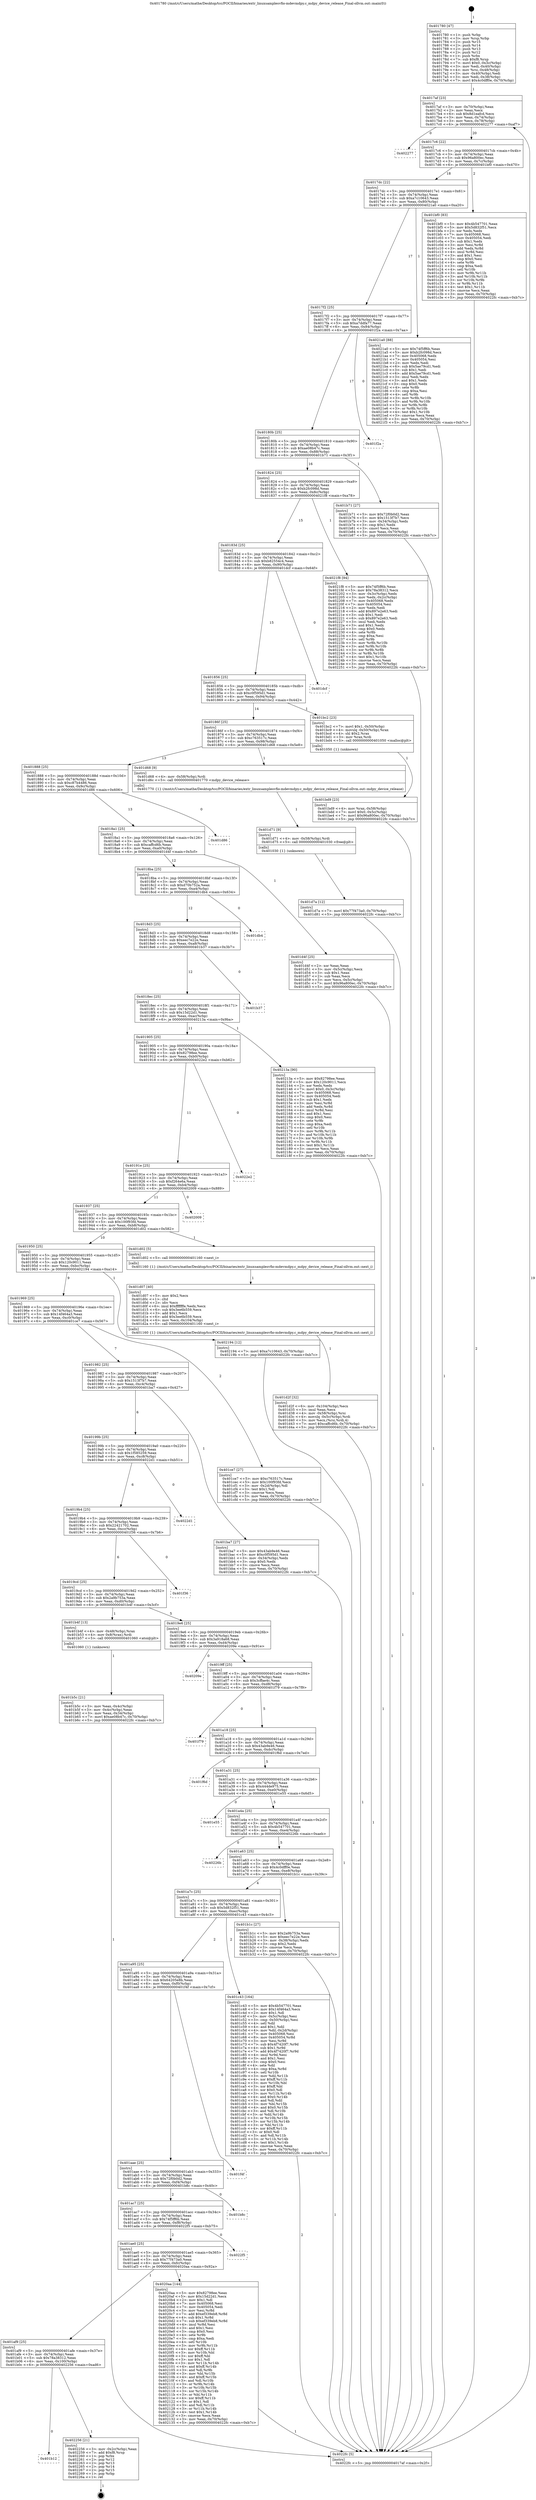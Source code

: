 digraph "0x401780" {
  label = "0x401780 (/mnt/c/Users/mathe/Desktop/tcc/POCII/binaries/extr_linuxsamplesvfio-mdevmdpy.c_mdpy_device_release_Final-ollvm.out::main(0))"
  labelloc = "t"
  node[shape=record]

  Entry [label="",width=0.3,height=0.3,shape=circle,fillcolor=black,style=filled]
  "0x4017af" [label="{
     0x4017af [23]\l
     | [instrs]\l
     &nbsp;&nbsp;0x4017af \<+3\>: mov -0x70(%rbp),%eax\l
     &nbsp;&nbsp;0x4017b2 \<+2\>: mov %eax,%ecx\l
     &nbsp;&nbsp;0x4017b4 \<+6\>: sub $0x8d1eafcd,%ecx\l
     &nbsp;&nbsp;0x4017ba \<+3\>: mov %eax,-0x74(%rbp)\l
     &nbsp;&nbsp;0x4017bd \<+3\>: mov %ecx,-0x78(%rbp)\l
     &nbsp;&nbsp;0x4017c0 \<+6\>: je 0000000000402277 \<main+0xaf7\>\l
  }"]
  "0x402277" [label="{
     0x402277\l
  }", style=dashed]
  "0x4017c6" [label="{
     0x4017c6 [22]\l
     | [instrs]\l
     &nbsp;&nbsp;0x4017c6 \<+5\>: jmp 00000000004017cb \<main+0x4b\>\l
     &nbsp;&nbsp;0x4017cb \<+3\>: mov -0x74(%rbp),%eax\l
     &nbsp;&nbsp;0x4017ce \<+5\>: sub $0x96a800ec,%eax\l
     &nbsp;&nbsp;0x4017d3 \<+3\>: mov %eax,-0x7c(%rbp)\l
     &nbsp;&nbsp;0x4017d6 \<+6\>: je 0000000000401bf0 \<main+0x470\>\l
  }"]
  Exit [label="",width=0.3,height=0.3,shape=circle,fillcolor=black,style=filled,peripheries=2]
  "0x401bf0" [label="{
     0x401bf0 [83]\l
     | [instrs]\l
     &nbsp;&nbsp;0x401bf0 \<+5\>: mov $0x4b547701,%eax\l
     &nbsp;&nbsp;0x401bf5 \<+5\>: mov $0x5d832f51,%ecx\l
     &nbsp;&nbsp;0x401bfa \<+2\>: xor %edx,%edx\l
     &nbsp;&nbsp;0x401bfc \<+7\>: mov 0x405068,%esi\l
     &nbsp;&nbsp;0x401c03 \<+7\>: mov 0x405054,%edi\l
     &nbsp;&nbsp;0x401c0a \<+3\>: sub $0x1,%edx\l
     &nbsp;&nbsp;0x401c0d \<+3\>: mov %esi,%r8d\l
     &nbsp;&nbsp;0x401c10 \<+3\>: add %edx,%r8d\l
     &nbsp;&nbsp;0x401c13 \<+4\>: imul %r8d,%esi\l
     &nbsp;&nbsp;0x401c17 \<+3\>: and $0x1,%esi\l
     &nbsp;&nbsp;0x401c1a \<+3\>: cmp $0x0,%esi\l
     &nbsp;&nbsp;0x401c1d \<+4\>: sete %r9b\l
     &nbsp;&nbsp;0x401c21 \<+3\>: cmp $0xa,%edi\l
     &nbsp;&nbsp;0x401c24 \<+4\>: setl %r10b\l
     &nbsp;&nbsp;0x401c28 \<+3\>: mov %r9b,%r11b\l
     &nbsp;&nbsp;0x401c2b \<+3\>: and %r10b,%r11b\l
     &nbsp;&nbsp;0x401c2e \<+3\>: xor %r10b,%r9b\l
     &nbsp;&nbsp;0x401c31 \<+3\>: or %r9b,%r11b\l
     &nbsp;&nbsp;0x401c34 \<+4\>: test $0x1,%r11b\l
     &nbsp;&nbsp;0x401c38 \<+3\>: cmovne %ecx,%eax\l
     &nbsp;&nbsp;0x401c3b \<+3\>: mov %eax,-0x70(%rbp)\l
     &nbsp;&nbsp;0x401c3e \<+5\>: jmp 00000000004022fc \<main+0xb7c\>\l
  }"]
  "0x4017dc" [label="{
     0x4017dc [22]\l
     | [instrs]\l
     &nbsp;&nbsp;0x4017dc \<+5\>: jmp 00000000004017e1 \<main+0x61\>\l
     &nbsp;&nbsp;0x4017e1 \<+3\>: mov -0x74(%rbp),%eax\l
     &nbsp;&nbsp;0x4017e4 \<+5\>: sub $0xa7c10643,%eax\l
     &nbsp;&nbsp;0x4017e9 \<+3\>: mov %eax,-0x80(%rbp)\l
     &nbsp;&nbsp;0x4017ec \<+6\>: je 00000000004021a0 \<main+0xa20\>\l
  }"]
  "0x401b12" [label="{
     0x401b12\l
  }", style=dashed]
  "0x4021a0" [label="{
     0x4021a0 [88]\l
     | [instrs]\l
     &nbsp;&nbsp;0x4021a0 \<+5\>: mov $0x74f5ff6b,%eax\l
     &nbsp;&nbsp;0x4021a5 \<+5\>: mov $0xb2fc098d,%ecx\l
     &nbsp;&nbsp;0x4021aa \<+7\>: mov 0x405068,%edx\l
     &nbsp;&nbsp;0x4021b1 \<+7\>: mov 0x405054,%esi\l
     &nbsp;&nbsp;0x4021b8 \<+2\>: mov %edx,%edi\l
     &nbsp;&nbsp;0x4021ba \<+6\>: sub $0x5ae79cd1,%edi\l
     &nbsp;&nbsp;0x4021c0 \<+3\>: sub $0x1,%edi\l
     &nbsp;&nbsp;0x4021c3 \<+6\>: add $0x5ae79cd1,%edi\l
     &nbsp;&nbsp;0x4021c9 \<+3\>: imul %edi,%edx\l
     &nbsp;&nbsp;0x4021cc \<+3\>: and $0x1,%edx\l
     &nbsp;&nbsp;0x4021cf \<+3\>: cmp $0x0,%edx\l
     &nbsp;&nbsp;0x4021d2 \<+4\>: sete %r8b\l
     &nbsp;&nbsp;0x4021d6 \<+3\>: cmp $0xa,%esi\l
     &nbsp;&nbsp;0x4021d9 \<+4\>: setl %r9b\l
     &nbsp;&nbsp;0x4021dd \<+3\>: mov %r8b,%r10b\l
     &nbsp;&nbsp;0x4021e0 \<+3\>: and %r9b,%r10b\l
     &nbsp;&nbsp;0x4021e3 \<+3\>: xor %r9b,%r8b\l
     &nbsp;&nbsp;0x4021e6 \<+3\>: or %r8b,%r10b\l
     &nbsp;&nbsp;0x4021e9 \<+4\>: test $0x1,%r10b\l
     &nbsp;&nbsp;0x4021ed \<+3\>: cmovne %ecx,%eax\l
     &nbsp;&nbsp;0x4021f0 \<+3\>: mov %eax,-0x70(%rbp)\l
     &nbsp;&nbsp;0x4021f3 \<+5\>: jmp 00000000004022fc \<main+0xb7c\>\l
  }"]
  "0x4017f2" [label="{
     0x4017f2 [25]\l
     | [instrs]\l
     &nbsp;&nbsp;0x4017f2 \<+5\>: jmp 00000000004017f7 \<main+0x77\>\l
     &nbsp;&nbsp;0x4017f7 \<+3\>: mov -0x74(%rbp),%eax\l
     &nbsp;&nbsp;0x4017fa \<+5\>: sub $0xa7ddfa77,%eax\l
     &nbsp;&nbsp;0x4017ff \<+6\>: mov %eax,-0x84(%rbp)\l
     &nbsp;&nbsp;0x401805 \<+6\>: je 0000000000401f2a \<main+0x7aa\>\l
  }"]
  "0x402256" [label="{
     0x402256 [21]\l
     | [instrs]\l
     &nbsp;&nbsp;0x402256 \<+3\>: mov -0x2c(%rbp),%eax\l
     &nbsp;&nbsp;0x402259 \<+7\>: add $0xf8,%rsp\l
     &nbsp;&nbsp;0x402260 \<+1\>: pop %rbx\l
     &nbsp;&nbsp;0x402261 \<+2\>: pop %r12\l
     &nbsp;&nbsp;0x402263 \<+2\>: pop %r13\l
     &nbsp;&nbsp;0x402265 \<+2\>: pop %r14\l
     &nbsp;&nbsp;0x402267 \<+2\>: pop %r15\l
     &nbsp;&nbsp;0x402269 \<+1\>: pop %rbp\l
     &nbsp;&nbsp;0x40226a \<+1\>: ret\l
  }"]
  "0x401f2a" [label="{
     0x401f2a\l
  }", style=dashed]
  "0x40180b" [label="{
     0x40180b [25]\l
     | [instrs]\l
     &nbsp;&nbsp;0x40180b \<+5\>: jmp 0000000000401810 \<main+0x90\>\l
     &nbsp;&nbsp;0x401810 \<+3\>: mov -0x74(%rbp),%eax\l
     &nbsp;&nbsp;0x401813 \<+5\>: sub $0xae08b47c,%eax\l
     &nbsp;&nbsp;0x401818 \<+6\>: mov %eax,-0x88(%rbp)\l
     &nbsp;&nbsp;0x40181e \<+6\>: je 0000000000401b71 \<main+0x3f1\>\l
  }"]
  "0x401af9" [label="{
     0x401af9 [25]\l
     | [instrs]\l
     &nbsp;&nbsp;0x401af9 \<+5\>: jmp 0000000000401afe \<main+0x37e\>\l
     &nbsp;&nbsp;0x401afe \<+3\>: mov -0x74(%rbp),%eax\l
     &nbsp;&nbsp;0x401b01 \<+5\>: sub $0x78a38312,%eax\l
     &nbsp;&nbsp;0x401b06 \<+6\>: mov %eax,-0x100(%rbp)\l
     &nbsp;&nbsp;0x401b0c \<+6\>: je 0000000000402256 \<main+0xad6\>\l
  }"]
  "0x401b71" [label="{
     0x401b71 [27]\l
     | [instrs]\l
     &nbsp;&nbsp;0x401b71 \<+5\>: mov $0x72f0b0d2,%eax\l
     &nbsp;&nbsp;0x401b76 \<+5\>: mov $0x1513f7b7,%ecx\l
     &nbsp;&nbsp;0x401b7b \<+3\>: mov -0x34(%rbp),%edx\l
     &nbsp;&nbsp;0x401b7e \<+3\>: cmp $0x1,%edx\l
     &nbsp;&nbsp;0x401b81 \<+3\>: cmovl %ecx,%eax\l
     &nbsp;&nbsp;0x401b84 \<+3\>: mov %eax,-0x70(%rbp)\l
     &nbsp;&nbsp;0x401b87 \<+5\>: jmp 00000000004022fc \<main+0xb7c\>\l
  }"]
  "0x401824" [label="{
     0x401824 [25]\l
     | [instrs]\l
     &nbsp;&nbsp;0x401824 \<+5\>: jmp 0000000000401829 \<main+0xa9\>\l
     &nbsp;&nbsp;0x401829 \<+3\>: mov -0x74(%rbp),%eax\l
     &nbsp;&nbsp;0x40182c \<+5\>: sub $0xb2fc098d,%eax\l
     &nbsp;&nbsp;0x401831 \<+6\>: mov %eax,-0x8c(%rbp)\l
     &nbsp;&nbsp;0x401837 \<+6\>: je 00000000004021f8 \<main+0xa78\>\l
  }"]
  "0x4020aa" [label="{
     0x4020aa [144]\l
     | [instrs]\l
     &nbsp;&nbsp;0x4020aa \<+5\>: mov $0x82798ee,%eax\l
     &nbsp;&nbsp;0x4020af \<+5\>: mov $0x15d22d1,%ecx\l
     &nbsp;&nbsp;0x4020b4 \<+2\>: mov $0x1,%dl\l
     &nbsp;&nbsp;0x4020b6 \<+7\>: mov 0x405068,%esi\l
     &nbsp;&nbsp;0x4020bd \<+7\>: mov 0x405054,%edi\l
     &nbsp;&nbsp;0x4020c4 \<+3\>: mov %esi,%r8d\l
     &nbsp;&nbsp;0x4020c7 \<+7\>: add $0xef339eb8,%r8d\l
     &nbsp;&nbsp;0x4020ce \<+4\>: sub $0x1,%r8d\l
     &nbsp;&nbsp;0x4020d2 \<+7\>: sub $0xef339eb8,%r8d\l
     &nbsp;&nbsp;0x4020d9 \<+4\>: imul %r8d,%esi\l
     &nbsp;&nbsp;0x4020dd \<+3\>: and $0x1,%esi\l
     &nbsp;&nbsp;0x4020e0 \<+3\>: cmp $0x0,%esi\l
     &nbsp;&nbsp;0x4020e3 \<+4\>: sete %r9b\l
     &nbsp;&nbsp;0x4020e7 \<+3\>: cmp $0xa,%edi\l
     &nbsp;&nbsp;0x4020ea \<+4\>: setl %r10b\l
     &nbsp;&nbsp;0x4020ee \<+3\>: mov %r9b,%r11b\l
     &nbsp;&nbsp;0x4020f1 \<+4\>: xor $0xff,%r11b\l
     &nbsp;&nbsp;0x4020f5 \<+3\>: mov %r10b,%bl\l
     &nbsp;&nbsp;0x4020f8 \<+3\>: xor $0xff,%bl\l
     &nbsp;&nbsp;0x4020fb \<+3\>: xor $0x1,%dl\l
     &nbsp;&nbsp;0x4020fe \<+3\>: mov %r11b,%r14b\l
     &nbsp;&nbsp;0x402101 \<+4\>: and $0xff,%r14b\l
     &nbsp;&nbsp;0x402105 \<+3\>: and %dl,%r9b\l
     &nbsp;&nbsp;0x402108 \<+3\>: mov %bl,%r15b\l
     &nbsp;&nbsp;0x40210b \<+4\>: and $0xff,%r15b\l
     &nbsp;&nbsp;0x40210f \<+3\>: and %dl,%r10b\l
     &nbsp;&nbsp;0x402112 \<+3\>: or %r9b,%r14b\l
     &nbsp;&nbsp;0x402115 \<+3\>: or %r10b,%r15b\l
     &nbsp;&nbsp;0x402118 \<+3\>: xor %r15b,%r14b\l
     &nbsp;&nbsp;0x40211b \<+3\>: or %bl,%r11b\l
     &nbsp;&nbsp;0x40211e \<+4\>: xor $0xff,%r11b\l
     &nbsp;&nbsp;0x402122 \<+3\>: or $0x1,%dl\l
     &nbsp;&nbsp;0x402125 \<+3\>: and %dl,%r11b\l
     &nbsp;&nbsp;0x402128 \<+3\>: or %r11b,%r14b\l
     &nbsp;&nbsp;0x40212b \<+4\>: test $0x1,%r14b\l
     &nbsp;&nbsp;0x40212f \<+3\>: cmovne %ecx,%eax\l
     &nbsp;&nbsp;0x402132 \<+3\>: mov %eax,-0x70(%rbp)\l
     &nbsp;&nbsp;0x402135 \<+5\>: jmp 00000000004022fc \<main+0xb7c\>\l
  }"]
  "0x4021f8" [label="{
     0x4021f8 [94]\l
     | [instrs]\l
     &nbsp;&nbsp;0x4021f8 \<+5\>: mov $0x74f5ff6b,%eax\l
     &nbsp;&nbsp;0x4021fd \<+5\>: mov $0x78a38312,%ecx\l
     &nbsp;&nbsp;0x402202 \<+3\>: mov -0x3c(%rbp),%edx\l
     &nbsp;&nbsp;0x402205 \<+3\>: mov %edx,-0x2c(%rbp)\l
     &nbsp;&nbsp;0x402208 \<+7\>: mov 0x405068,%edx\l
     &nbsp;&nbsp;0x40220f \<+7\>: mov 0x405054,%esi\l
     &nbsp;&nbsp;0x402216 \<+2\>: mov %edx,%edi\l
     &nbsp;&nbsp;0x402218 \<+6\>: add $0x897e2e63,%edi\l
     &nbsp;&nbsp;0x40221e \<+3\>: sub $0x1,%edi\l
     &nbsp;&nbsp;0x402221 \<+6\>: sub $0x897e2e63,%edi\l
     &nbsp;&nbsp;0x402227 \<+3\>: imul %edi,%edx\l
     &nbsp;&nbsp;0x40222a \<+3\>: and $0x1,%edx\l
     &nbsp;&nbsp;0x40222d \<+3\>: cmp $0x0,%edx\l
     &nbsp;&nbsp;0x402230 \<+4\>: sete %r8b\l
     &nbsp;&nbsp;0x402234 \<+3\>: cmp $0xa,%esi\l
     &nbsp;&nbsp;0x402237 \<+4\>: setl %r9b\l
     &nbsp;&nbsp;0x40223b \<+3\>: mov %r8b,%r10b\l
     &nbsp;&nbsp;0x40223e \<+3\>: and %r9b,%r10b\l
     &nbsp;&nbsp;0x402241 \<+3\>: xor %r9b,%r8b\l
     &nbsp;&nbsp;0x402244 \<+3\>: or %r8b,%r10b\l
     &nbsp;&nbsp;0x402247 \<+4\>: test $0x1,%r10b\l
     &nbsp;&nbsp;0x40224b \<+3\>: cmovne %ecx,%eax\l
     &nbsp;&nbsp;0x40224e \<+3\>: mov %eax,-0x70(%rbp)\l
     &nbsp;&nbsp;0x402251 \<+5\>: jmp 00000000004022fc \<main+0xb7c\>\l
  }"]
  "0x40183d" [label="{
     0x40183d [25]\l
     | [instrs]\l
     &nbsp;&nbsp;0x40183d \<+5\>: jmp 0000000000401842 \<main+0xc2\>\l
     &nbsp;&nbsp;0x401842 \<+3\>: mov -0x74(%rbp),%eax\l
     &nbsp;&nbsp;0x401845 \<+5\>: sub $0xb82554c4,%eax\l
     &nbsp;&nbsp;0x40184a \<+6\>: mov %eax,-0x90(%rbp)\l
     &nbsp;&nbsp;0x401850 \<+6\>: je 0000000000401dcf \<main+0x64f\>\l
  }"]
  "0x401ae0" [label="{
     0x401ae0 [25]\l
     | [instrs]\l
     &nbsp;&nbsp;0x401ae0 \<+5\>: jmp 0000000000401ae5 \<main+0x365\>\l
     &nbsp;&nbsp;0x401ae5 \<+3\>: mov -0x74(%rbp),%eax\l
     &nbsp;&nbsp;0x401ae8 \<+5\>: sub $0x77f473a0,%eax\l
     &nbsp;&nbsp;0x401aed \<+6\>: mov %eax,-0xfc(%rbp)\l
     &nbsp;&nbsp;0x401af3 \<+6\>: je 00000000004020aa \<main+0x92a\>\l
  }"]
  "0x401dcf" [label="{
     0x401dcf\l
  }", style=dashed]
  "0x401856" [label="{
     0x401856 [25]\l
     | [instrs]\l
     &nbsp;&nbsp;0x401856 \<+5\>: jmp 000000000040185b \<main+0xdb\>\l
     &nbsp;&nbsp;0x40185b \<+3\>: mov -0x74(%rbp),%eax\l
     &nbsp;&nbsp;0x40185e \<+5\>: sub $0xc0f595d1,%eax\l
     &nbsp;&nbsp;0x401863 \<+6\>: mov %eax,-0x94(%rbp)\l
     &nbsp;&nbsp;0x401869 \<+6\>: je 0000000000401bc2 \<main+0x442\>\l
  }"]
  "0x4022f5" [label="{
     0x4022f5\l
  }", style=dashed]
  "0x401bc2" [label="{
     0x401bc2 [23]\l
     | [instrs]\l
     &nbsp;&nbsp;0x401bc2 \<+7\>: movl $0x1,-0x50(%rbp)\l
     &nbsp;&nbsp;0x401bc9 \<+4\>: movslq -0x50(%rbp),%rax\l
     &nbsp;&nbsp;0x401bcd \<+4\>: shl $0x2,%rax\l
     &nbsp;&nbsp;0x401bd1 \<+3\>: mov %rax,%rdi\l
     &nbsp;&nbsp;0x401bd4 \<+5\>: call 0000000000401050 \<malloc@plt\>\l
     | [calls]\l
     &nbsp;&nbsp;0x401050 \{1\} (unknown)\l
  }"]
  "0x40186f" [label="{
     0x40186f [25]\l
     | [instrs]\l
     &nbsp;&nbsp;0x40186f \<+5\>: jmp 0000000000401874 \<main+0xf4\>\l
     &nbsp;&nbsp;0x401874 \<+3\>: mov -0x74(%rbp),%eax\l
     &nbsp;&nbsp;0x401877 \<+5\>: sub $0xc763517c,%eax\l
     &nbsp;&nbsp;0x40187c \<+6\>: mov %eax,-0x98(%rbp)\l
     &nbsp;&nbsp;0x401882 \<+6\>: je 0000000000401d68 \<main+0x5e8\>\l
  }"]
  "0x401ac7" [label="{
     0x401ac7 [25]\l
     | [instrs]\l
     &nbsp;&nbsp;0x401ac7 \<+5\>: jmp 0000000000401acc \<main+0x34c\>\l
     &nbsp;&nbsp;0x401acc \<+3\>: mov -0x74(%rbp),%eax\l
     &nbsp;&nbsp;0x401acf \<+5\>: sub $0x74f5ff6b,%eax\l
     &nbsp;&nbsp;0x401ad4 \<+6\>: mov %eax,-0xf8(%rbp)\l
     &nbsp;&nbsp;0x401ada \<+6\>: je 00000000004022f5 \<main+0xb75\>\l
  }"]
  "0x401d68" [label="{
     0x401d68 [9]\l
     | [instrs]\l
     &nbsp;&nbsp;0x401d68 \<+4\>: mov -0x58(%rbp),%rdi\l
     &nbsp;&nbsp;0x401d6c \<+5\>: call 0000000000401770 \<mdpy_device_release\>\l
     | [calls]\l
     &nbsp;&nbsp;0x401770 \{1\} (/mnt/c/Users/mathe/Desktop/tcc/POCII/binaries/extr_linuxsamplesvfio-mdevmdpy.c_mdpy_device_release_Final-ollvm.out::mdpy_device_release)\l
  }"]
  "0x401888" [label="{
     0x401888 [25]\l
     | [instrs]\l
     &nbsp;&nbsp;0x401888 \<+5\>: jmp 000000000040188d \<main+0x10d\>\l
     &nbsp;&nbsp;0x40188d \<+3\>: mov -0x74(%rbp),%eax\l
     &nbsp;&nbsp;0x401890 \<+5\>: sub $0xc87b4486,%eax\l
     &nbsp;&nbsp;0x401895 \<+6\>: mov %eax,-0x9c(%rbp)\l
     &nbsp;&nbsp;0x40189b \<+6\>: je 0000000000401d86 \<main+0x606\>\l
  }"]
  "0x401b8c" [label="{
     0x401b8c\l
  }", style=dashed]
  "0x401d86" [label="{
     0x401d86\l
  }", style=dashed]
  "0x4018a1" [label="{
     0x4018a1 [25]\l
     | [instrs]\l
     &nbsp;&nbsp;0x4018a1 \<+5\>: jmp 00000000004018a6 \<main+0x126\>\l
     &nbsp;&nbsp;0x4018a6 \<+3\>: mov -0x74(%rbp),%eax\l
     &nbsp;&nbsp;0x4018a9 \<+5\>: sub $0xcaffcd6b,%eax\l
     &nbsp;&nbsp;0x4018ae \<+6\>: mov %eax,-0xa0(%rbp)\l
     &nbsp;&nbsp;0x4018b4 \<+6\>: je 0000000000401d4f \<main+0x5cf\>\l
  }"]
  "0x401aae" [label="{
     0x401aae [25]\l
     | [instrs]\l
     &nbsp;&nbsp;0x401aae \<+5\>: jmp 0000000000401ab3 \<main+0x333\>\l
     &nbsp;&nbsp;0x401ab3 \<+3\>: mov -0x74(%rbp),%eax\l
     &nbsp;&nbsp;0x401ab6 \<+5\>: sub $0x72f0b0d2,%eax\l
     &nbsp;&nbsp;0x401abb \<+6\>: mov %eax,-0xf4(%rbp)\l
     &nbsp;&nbsp;0x401ac1 \<+6\>: je 0000000000401b8c \<main+0x40c\>\l
  }"]
  "0x401d4f" [label="{
     0x401d4f [25]\l
     | [instrs]\l
     &nbsp;&nbsp;0x401d4f \<+2\>: xor %eax,%eax\l
     &nbsp;&nbsp;0x401d51 \<+3\>: mov -0x5c(%rbp),%ecx\l
     &nbsp;&nbsp;0x401d54 \<+3\>: sub $0x1,%eax\l
     &nbsp;&nbsp;0x401d57 \<+2\>: sub %eax,%ecx\l
     &nbsp;&nbsp;0x401d59 \<+3\>: mov %ecx,-0x5c(%rbp)\l
     &nbsp;&nbsp;0x401d5c \<+7\>: movl $0x96a800ec,-0x70(%rbp)\l
     &nbsp;&nbsp;0x401d63 \<+5\>: jmp 00000000004022fc \<main+0xb7c\>\l
  }"]
  "0x4018ba" [label="{
     0x4018ba [25]\l
     | [instrs]\l
     &nbsp;&nbsp;0x4018ba \<+5\>: jmp 00000000004018bf \<main+0x13f\>\l
     &nbsp;&nbsp;0x4018bf \<+3\>: mov -0x74(%rbp),%eax\l
     &nbsp;&nbsp;0x4018c2 \<+5\>: sub $0xd70b752a,%eax\l
     &nbsp;&nbsp;0x4018c7 \<+6\>: mov %eax,-0xa4(%rbp)\l
     &nbsp;&nbsp;0x4018cd \<+6\>: je 0000000000401db4 \<main+0x634\>\l
  }"]
  "0x401f4f" [label="{
     0x401f4f\l
  }", style=dashed]
  "0x401db4" [label="{
     0x401db4\l
  }", style=dashed]
  "0x4018d3" [label="{
     0x4018d3 [25]\l
     | [instrs]\l
     &nbsp;&nbsp;0x4018d3 \<+5\>: jmp 00000000004018d8 \<main+0x158\>\l
     &nbsp;&nbsp;0x4018d8 \<+3\>: mov -0x74(%rbp),%eax\l
     &nbsp;&nbsp;0x4018db \<+5\>: sub $0xeec7e22e,%eax\l
     &nbsp;&nbsp;0x4018e0 \<+6\>: mov %eax,-0xa8(%rbp)\l
     &nbsp;&nbsp;0x4018e6 \<+6\>: je 0000000000401b37 \<main+0x3b7\>\l
  }"]
  "0x401d7a" [label="{
     0x401d7a [12]\l
     | [instrs]\l
     &nbsp;&nbsp;0x401d7a \<+7\>: movl $0x77f473a0,-0x70(%rbp)\l
     &nbsp;&nbsp;0x401d81 \<+5\>: jmp 00000000004022fc \<main+0xb7c\>\l
  }"]
  "0x401b37" [label="{
     0x401b37\l
  }", style=dashed]
  "0x4018ec" [label="{
     0x4018ec [25]\l
     | [instrs]\l
     &nbsp;&nbsp;0x4018ec \<+5\>: jmp 00000000004018f1 \<main+0x171\>\l
     &nbsp;&nbsp;0x4018f1 \<+3\>: mov -0x74(%rbp),%eax\l
     &nbsp;&nbsp;0x4018f4 \<+5\>: sub $0x15d22d1,%eax\l
     &nbsp;&nbsp;0x4018f9 \<+6\>: mov %eax,-0xac(%rbp)\l
     &nbsp;&nbsp;0x4018ff \<+6\>: je 000000000040213a \<main+0x9ba\>\l
  }"]
  "0x401d71" [label="{
     0x401d71 [9]\l
     | [instrs]\l
     &nbsp;&nbsp;0x401d71 \<+4\>: mov -0x58(%rbp),%rdi\l
     &nbsp;&nbsp;0x401d75 \<+5\>: call 0000000000401030 \<free@plt\>\l
     | [calls]\l
     &nbsp;&nbsp;0x401030 \{1\} (unknown)\l
  }"]
  "0x40213a" [label="{
     0x40213a [90]\l
     | [instrs]\l
     &nbsp;&nbsp;0x40213a \<+5\>: mov $0x82798ee,%eax\l
     &nbsp;&nbsp;0x40213f \<+5\>: mov $0x120c9011,%ecx\l
     &nbsp;&nbsp;0x402144 \<+2\>: xor %edx,%edx\l
     &nbsp;&nbsp;0x402146 \<+7\>: movl $0x0,-0x3c(%rbp)\l
     &nbsp;&nbsp;0x40214d \<+7\>: mov 0x405068,%esi\l
     &nbsp;&nbsp;0x402154 \<+7\>: mov 0x405054,%edi\l
     &nbsp;&nbsp;0x40215b \<+3\>: sub $0x1,%edx\l
     &nbsp;&nbsp;0x40215e \<+3\>: mov %esi,%r8d\l
     &nbsp;&nbsp;0x402161 \<+3\>: add %edx,%r8d\l
     &nbsp;&nbsp;0x402164 \<+4\>: imul %r8d,%esi\l
     &nbsp;&nbsp;0x402168 \<+3\>: and $0x1,%esi\l
     &nbsp;&nbsp;0x40216b \<+3\>: cmp $0x0,%esi\l
     &nbsp;&nbsp;0x40216e \<+4\>: sete %r9b\l
     &nbsp;&nbsp;0x402172 \<+3\>: cmp $0xa,%edi\l
     &nbsp;&nbsp;0x402175 \<+4\>: setl %r10b\l
     &nbsp;&nbsp;0x402179 \<+3\>: mov %r9b,%r11b\l
     &nbsp;&nbsp;0x40217c \<+3\>: and %r10b,%r11b\l
     &nbsp;&nbsp;0x40217f \<+3\>: xor %r10b,%r9b\l
     &nbsp;&nbsp;0x402182 \<+3\>: or %r9b,%r11b\l
     &nbsp;&nbsp;0x402185 \<+4\>: test $0x1,%r11b\l
     &nbsp;&nbsp;0x402189 \<+3\>: cmovne %ecx,%eax\l
     &nbsp;&nbsp;0x40218c \<+3\>: mov %eax,-0x70(%rbp)\l
     &nbsp;&nbsp;0x40218f \<+5\>: jmp 00000000004022fc \<main+0xb7c\>\l
  }"]
  "0x401905" [label="{
     0x401905 [25]\l
     | [instrs]\l
     &nbsp;&nbsp;0x401905 \<+5\>: jmp 000000000040190a \<main+0x18a\>\l
     &nbsp;&nbsp;0x40190a \<+3\>: mov -0x74(%rbp),%eax\l
     &nbsp;&nbsp;0x40190d \<+5\>: sub $0x82798ee,%eax\l
     &nbsp;&nbsp;0x401912 \<+6\>: mov %eax,-0xb0(%rbp)\l
     &nbsp;&nbsp;0x401918 \<+6\>: je 00000000004022e2 \<main+0xb62\>\l
  }"]
  "0x401d2f" [label="{
     0x401d2f [32]\l
     | [instrs]\l
     &nbsp;&nbsp;0x401d2f \<+6\>: mov -0x104(%rbp),%ecx\l
     &nbsp;&nbsp;0x401d35 \<+3\>: imul %eax,%ecx\l
     &nbsp;&nbsp;0x401d38 \<+4\>: mov -0x58(%rbp),%rsi\l
     &nbsp;&nbsp;0x401d3c \<+4\>: movslq -0x5c(%rbp),%rdi\l
     &nbsp;&nbsp;0x401d40 \<+3\>: mov %ecx,(%rsi,%rdi,4)\l
     &nbsp;&nbsp;0x401d43 \<+7\>: movl $0xcaffcd6b,-0x70(%rbp)\l
     &nbsp;&nbsp;0x401d4a \<+5\>: jmp 00000000004022fc \<main+0xb7c\>\l
  }"]
  "0x4022e2" [label="{
     0x4022e2\l
  }", style=dashed]
  "0x40191e" [label="{
     0x40191e [25]\l
     | [instrs]\l
     &nbsp;&nbsp;0x40191e \<+5\>: jmp 0000000000401923 \<main+0x1a3\>\l
     &nbsp;&nbsp;0x401923 \<+3\>: mov -0x74(%rbp),%eax\l
     &nbsp;&nbsp;0x401926 \<+5\>: sub $0xf264e6a,%eax\l
     &nbsp;&nbsp;0x40192b \<+6\>: mov %eax,-0xb4(%rbp)\l
     &nbsp;&nbsp;0x401931 \<+6\>: je 0000000000402009 \<main+0x889\>\l
  }"]
  "0x401d07" [label="{
     0x401d07 [40]\l
     | [instrs]\l
     &nbsp;&nbsp;0x401d07 \<+5\>: mov $0x2,%ecx\l
     &nbsp;&nbsp;0x401d0c \<+1\>: cltd\l
     &nbsp;&nbsp;0x401d0d \<+2\>: idiv %ecx\l
     &nbsp;&nbsp;0x401d0f \<+6\>: imul $0xfffffffe,%edx,%ecx\l
     &nbsp;&nbsp;0x401d15 \<+6\>: sub $0x3ee6b559,%ecx\l
     &nbsp;&nbsp;0x401d1b \<+3\>: add $0x1,%ecx\l
     &nbsp;&nbsp;0x401d1e \<+6\>: add $0x3ee6b559,%ecx\l
     &nbsp;&nbsp;0x401d24 \<+6\>: mov %ecx,-0x104(%rbp)\l
     &nbsp;&nbsp;0x401d2a \<+5\>: call 0000000000401160 \<next_i\>\l
     | [calls]\l
     &nbsp;&nbsp;0x401160 \{1\} (/mnt/c/Users/mathe/Desktop/tcc/POCII/binaries/extr_linuxsamplesvfio-mdevmdpy.c_mdpy_device_release_Final-ollvm.out::next_i)\l
  }"]
  "0x402009" [label="{
     0x402009\l
  }", style=dashed]
  "0x401937" [label="{
     0x401937 [25]\l
     | [instrs]\l
     &nbsp;&nbsp;0x401937 \<+5\>: jmp 000000000040193c \<main+0x1bc\>\l
     &nbsp;&nbsp;0x40193c \<+3\>: mov -0x74(%rbp),%eax\l
     &nbsp;&nbsp;0x40193f \<+5\>: sub $0x100f93fd,%eax\l
     &nbsp;&nbsp;0x401944 \<+6\>: mov %eax,-0xb8(%rbp)\l
     &nbsp;&nbsp;0x40194a \<+6\>: je 0000000000401d02 \<main+0x582\>\l
  }"]
  "0x401a95" [label="{
     0x401a95 [25]\l
     | [instrs]\l
     &nbsp;&nbsp;0x401a95 \<+5\>: jmp 0000000000401a9a \<main+0x31a\>\l
     &nbsp;&nbsp;0x401a9a \<+3\>: mov -0x74(%rbp),%eax\l
     &nbsp;&nbsp;0x401a9d \<+5\>: sub $0x64205e8b,%eax\l
     &nbsp;&nbsp;0x401aa2 \<+6\>: mov %eax,-0xf0(%rbp)\l
     &nbsp;&nbsp;0x401aa8 \<+6\>: je 0000000000401f4f \<main+0x7cf\>\l
  }"]
  "0x401d02" [label="{
     0x401d02 [5]\l
     | [instrs]\l
     &nbsp;&nbsp;0x401d02 \<+5\>: call 0000000000401160 \<next_i\>\l
     | [calls]\l
     &nbsp;&nbsp;0x401160 \{1\} (/mnt/c/Users/mathe/Desktop/tcc/POCII/binaries/extr_linuxsamplesvfio-mdevmdpy.c_mdpy_device_release_Final-ollvm.out::next_i)\l
  }"]
  "0x401950" [label="{
     0x401950 [25]\l
     | [instrs]\l
     &nbsp;&nbsp;0x401950 \<+5\>: jmp 0000000000401955 \<main+0x1d5\>\l
     &nbsp;&nbsp;0x401955 \<+3\>: mov -0x74(%rbp),%eax\l
     &nbsp;&nbsp;0x401958 \<+5\>: sub $0x120c9011,%eax\l
     &nbsp;&nbsp;0x40195d \<+6\>: mov %eax,-0xbc(%rbp)\l
     &nbsp;&nbsp;0x401963 \<+6\>: je 0000000000402194 \<main+0xa14\>\l
  }"]
  "0x401c43" [label="{
     0x401c43 [164]\l
     | [instrs]\l
     &nbsp;&nbsp;0x401c43 \<+5\>: mov $0x4b547701,%eax\l
     &nbsp;&nbsp;0x401c48 \<+5\>: mov $0x14f464a3,%ecx\l
     &nbsp;&nbsp;0x401c4d \<+2\>: mov $0x1,%dl\l
     &nbsp;&nbsp;0x401c4f \<+3\>: mov -0x5c(%rbp),%esi\l
     &nbsp;&nbsp;0x401c52 \<+3\>: cmp -0x50(%rbp),%esi\l
     &nbsp;&nbsp;0x401c55 \<+4\>: setl %dil\l
     &nbsp;&nbsp;0x401c59 \<+4\>: and $0x1,%dil\l
     &nbsp;&nbsp;0x401c5d \<+4\>: mov %dil,-0x2d(%rbp)\l
     &nbsp;&nbsp;0x401c61 \<+7\>: mov 0x405068,%esi\l
     &nbsp;&nbsp;0x401c68 \<+8\>: mov 0x405054,%r8d\l
     &nbsp;&nbsp;0x401c70 \<+3\>: mov %esi,%r9d\l
     &nbsp;&nbsp;0x401c73 \<+7\>: sub $0x4f7420f7,%r9d\l
     &nbsp;&nbsp;0x401c7a \<+4\>: sub $0x1,%r9d\l
     &nbsp;&nbsp;0x401c7e \<+7\>: add $0x4f7420f7,%r9d\l
     &nbsp;&nbsp;0x401c85 \<+4\>: imul %r9d,%esi\l
     &nbsp;&nbsp;0x401c89 \<+3\>: and $0x1,%esi\l
     &nbsp;&nbsp;0x401c8c \<+3\>: cmp $0x0,%esi\l
     &nbsp;&nbsp;0x401c8f \<+4\>: sete %dil\l
     &nbsp;&nbsp;0x401c93 \<+4\>: cmp $0xa,%r8d\l
     &nbsp;&nbsp;0x401c97 \<+4\>: setl %r10b\l
     &nbsp;&nbsp;0x401c9b \<+3\>: mov %dil,%r11b\l
     &nbsp;&nbsp;0x401c9e \<+4\>: xor $0xff,%r11b\l
     &nbsp;&nbsp;0x401ca2 \<+3\>: mov %r10b,%bl\l
     &nbsp;&nbsp;0x401ca5 \<+3\>: xor $0xff,%bl\l
     &nbsp;&nbsp;0x401ca8 \<+3\>: xor $0x0,%dl\l
     &nbsp;&nbsp;0x401cab \<+3\>: mov %r11b,%r14b\l
     &nbsp;&nbsp;0x401cae \<+4\>: and $0x0,%r14b\l
     &nbsp;&nbsp;0x401cb2 \<+3\>: and %dl,%dil\l
     &nbsp;&nbsp;0x401cb5 \<+3\>: mov %bl,%r15b\l
     &nbsp;&nbsp;0x401cb8 \<+4\>: and $0x0,%r15b\l
     &nbsp;&nbsp;0x401cbc \<+3\>: and %dl,%r10b\l
     &nbsp;&nbsp;0x401cbf \<+3\>: or %dil,%r14b\l
     &nbsp;&nbsp;0x401cc2 \<+3\>: or %r10b,%r15b\l
     &nbsp;&nbsp;0x401cc5 \<+3\>: xor %r15b,%r14b\l
     &nbsp;&nbsp;0x401cc8 \<+3\>: or %bl,%r11b\l
     &nbsp;&nbsp;0x401ccb \<+4\>: xor $0xff,%r11b\l
     &nbsp;&nbsp;0x401ccf \<+3\>: or $0x0,%dl\l
     &nbsp;&nbsp;0x401cd2 \<+3\>: and %dl,%r11b\l
     &nbsp;&nbsp;0x401cd5 \<+3\>: or %r11b,%r14b\l
     &nbsp;&nbsp;0x401cd8 \<+4\>: test $0x1,%r14b\l
     &nbsp;&nbsp;0x401cdc \<+3\>: cmovne %ecx,%eax\l
     &nbsp;&nbsp;0x401cdf \<+3\>: mov %eax,-0x70(%rbp)\l
     &nbsp;&nbsp;0x401ce2 \<+5\>: jmp 00000000004022fc \<main+0xb7c\>\l
  }"]
  "0x402194" [label="{
     0x402194 [12]\l
     | [instrs]\l
     &nbsp;&nbsp;0x402194 \<+7\>: movl $0xa7c10643,-0x70(%rbp)\l
     &nbsp;&nbsp;0x40219b \<+5\>: jmp 00000000004022fc \<main+0xb7c\>\l
  }"]
  "0x401969" [label="{
     0x401969 [25]\l
     | [instrs]\l
     &nbsp;&nbsp;0x401969 \<+5\>: jmp 000000000040196e \<main+0x1ee\>\l
     &nbsp;&nbsp;0x40196e \<+3\>: mov -0x74(%rbp),%eax\l
     &nbsp;&nbsp;0x401971 \<+5\>: sub $0x14f464a3,%eax\l
     &nbsp;&nbsp;0x401976 \<+6\>: mov %eax,-0xc0(%rbp)\l
     &nbsp;&nbsp;0x40197c \<+6\>: je 0000000000401ce7 \<main+0x567\>\l
  }"]
  "0x401bd9" [label="{
     0x401bd9 [23]\l
     | [instrs]\l
     &nbsp;&nbsp;0x401bd9 \<+4\>: mov %rax,-0x58(%rbp)\l
     &nbsp;&nbsp;0x401bdd \<+7\>: movl $0x0,-0x5c(%rbp)\l
     &nbsp;&nbsp;0x401be4 \<+7\>: movl $0x96a800ec,-0x70(%rbp)\l
     &nbsp;&nbsp;0x401beb \<+5\>: jmp 00000000004022fc \<main+0xb7c\>\l
  }"]
  "0x401ce7" [label="{
     0x401ce7 [27]\l
     | [instrs]\l
     &nbsp;&nbsp;0x401ce7 \<+5\>: mov $0xc763517c,%eax\l
     &nbsp;&nbsp;0x401cec \<+5\>: mov $0x100f93fd,%ecx\l
     &nbsp;&nbsp;0x401cf1 \<+3\>: mov -0x2d(%rbp),%dl\l
     &nbsp;&nbsp;0x401cf4 \<+3\>: test $0x1,%dl\l
     &nbsp;&nbsp;0x401cf7 \<+3\>: cmovne %ecx,%eax\l
     &nbsp;&nbsp;0x401cfa \<+3\>: mov %eax,-0x70(%rbp)\l
     &nbsp;&nbsp;0x401cfd \<+5\>: jmp 00000000004022fc \<main+0xb7c\>\l
  }"]
  "0x401982" [label="{
     0x401982 [25]\l
     | [instrs]\l
     &nbsp;&nbsp;0x401982 \<+5\>: jmp 0000000000401987 \<main+0x207\>\l
     &nbsp;&nbsp;0x401987 \<+3\>: mov -0x74(%rbp),%eax\l
     &nbsp;&nbsp;0x40198a \<+5\>: sub $0x1513f7b7,%eax\l
     &nbsp;&nbsp;0x40198f \<+6\>: mov %eax,-0xc4(%rbp)\l
     &nbsp;&nbsp;0x401995 \<+6\>: je 0000000000401ba7 \<main+0x427\>\l
  }"]
  "0x401b5c" [label="{
     0x401b5c [21]\l
     | [instrs]\l
     &nbsp;&nbsp;0x401b5c \<+3\>: mov %eax,-0x4c(%rbp)\l
     &nbsp;&nbsp;0x401b5f \<+3\>: mov -0x4c(%rbp),%eax\l
     &nbsp;&nbsp;0x401b62 \<+3\>: mov %eax,-0x34(%rbp)\l
     &nbsp;&nbsp;0x401b65 \<+7\>: movl $0xae08b47c,-0x70(%rbp)\l
     &nbsp;&nbsp;0x401b6c \<+5\>: jmp 00000000004022fc \<main+0xb7c\>\l
  }"]
  "0x401ba7" [label="{
     0x401ba7 [27]\l
     | [instrs]\l
     &nbsp;&nbsp;0x401ba7 \<+5\>: mov $0x43ab9e46,%eax\l
     &nbsp;&nbsp;0x401bac \<+5\>: mov $0xc0f595d1,%ecx\l
     &nbsp;&nbsp;0x401bb1 \<+3\>: mov -0x34(%rbp),%edx\l
     &nbsp;&nbsp;0x401bb4 \<+3\>: cmp $0x0,%edx\l
     &nbsp;&nbsp;0x401bb7 \<+3\>: cmove %ecx,%eax\l
     &nbsp;&nbsp;0x401bba \<+3\>: mov %eax,-0x70(%rbp)\l
     &nbsp;&nbsp;0x401bbd \<+5\>: jmp 00000000004022fc \<main+0xb7c\>\l
  }"]
  "0x40199b" [label="{
     0x40199b [25]\l
     | [instrs]\l
     &nbsp;&nbsp;0x40199b \<+5\>: jmp 00000000004019a0 \<main+0x220\>\l
     &nbsp;&nbsp;0x4019a0 \<+3\>: mov -0x74(%rbp),%eax\l
     &nbsp;&nbsp;0x4019a3 \<+5\>: sub $0x1f585259,%eax\l
     &nbsp;&nbsp;0x4019a8 \<+6\>: mov %eax,-0xc8(%rbp)\l
     &nbsp;&nbsp;0x4019ae \<+6\>: je 00000000004022d1 \<main+0xb51\>\l
  }"]
  "0x401780" [label="{
     0x401780 [47]\l
     | [instrs]\l
     &nbsp;&nbsp;0x401780 \<+1\>: push %rbp\l
     &nbsp;&nbsp;0x401781 \<+3\>: mov %rsp,%rbp\l
     &nbsp;&nbsp;0x401784 \<+2\>: push %r15\l
     &nbsp;&nbsp;0x401786 \<+2\>: push %r14\l
     &nbsp;&nbsp;0x401788 \<+2\>: push %r13\l
     &nbsp;&nbsp;0x40178a \<+2\>: push %r12\l
     &nbsp;&nbsp;0x40178c \<+1\>: push %rbx\l
     &nbsp;&nbsp;0x40178d \<+7\>: sub $0xf8,%rsp\l
     &nbsp;&nbsp;0x401794 \<+7\>: movl $0x0,-0x3c(%rbp)\l
     &nbsp;&nbsp;0x40179b \<+3\>: mov %edi,-0x40(%rbp)\l
     &nbsp;&nbsp;0x40179e \<+4\>: mov %rsi,-0x48(%rbp)\l
     &nbsp;&nbsp;0x4017a2 \<+3\>: mov -0x40(%rbp),%edi\l
     &nbsp;&nbsp;0x4017a5 \<+3\>: mov %edi,-0x38(%rbp)\l
     &nbsp;&nbsp;0x4017a8 \<+7\>: movl $0x4c0dff0e,-0x70(%rbp)\l
  }"]
  "0x4022d1" [label="{
     0x4022d1\l
  }", style=dashed]
  "0x4019b4" [label="{
     0x4019b4 [25]\l
     | [instrs]\l
     &nbsp;&nbsp;0x4019b4 \<+5\>: jmp 00000000004019b9 \<main+0x239\>\l
     &nbsp;&nbsp;0x4019b9 \<+3\>: mov -0x74(%rbp),%eax\l
     &nbsp;&nbsp;0x4019bc \<+5\>: sub $0x22421702,%eax\l
     &nbsp;&nbsp;0x4019c1 \<+6\>: mov %eax,-0xcc(%rbp)\l
     &nbsp;&nbsp;0x4019c7 \<+6\>: je 0000000000401f36 \<main+0x7b6\>\l
  }"]
  "0x4022fc" [label="{
     0x4022fc [5]\l
     | [instrs]\l
     &nbsp;&nbsp;0x4022fc \<+5\>: jmp 00000000004017af \<main+0x2f\>\l
  }"]
  "0x401f36" [label="{
     0x401f36\l
  }", style=dashed]
  "0x4019cd" [label="{
     0x4019cd [25]\l
     | [instrs]\l
     &nbsp;&nbsp;0x4019cd \<+5\>: jmp 00000000004019d2 \<main+0x252\>\l
     &nbsp;&nbsp;0x4019d2 \<+3\>: mov -0x74(%rbp),%eax\l
     &nbsp;&nbsp;0x4019d5 \<+5\>: sub $0x2a9b753a,%eax\l
     &nbsp;&nbsp;0x4019da \<+6\>: mov %eax,-0xd0(%rbp)\l
     &nbsp;&nbsp;0x4019e0 \<+6\>: je 0000000000401b4f \<main+0x3cf\>\l
  }"]
  "0x401a7c" [label="{
     0x401a7c [25]\l
     | [instrs]\l
     &nbsp;&nbsp;0x401a7c \<+5\>: jmp 0000000000401a81 \<main+0x301\>\l
     &nbsp;&nbsp;0x401a81 \<+3\>: mov -0x74(%rbp),%eax\l
     &nbsp;&nbsp;0x401a84 \<+5\>: sub $0x5d832f51,%eax\l
     &nbsp;&nbsp;0x401a89 \<+6\>: mov %eax,-0xec(%rbp)\l
     &nbsp;&nbsp;0x401a8f \<+6\>: je 0000000000401c43 \<main+0x4c3\>\l
  }"]
  "0x401b4f" [label="{
     0x401b4f [13]\l
     | [instrs]\l
     &nbsp;&nbsp;0x401b4f \<+4\>: mov -0x48(%rbp),%rax\l
     &nbsp;&nbsp;0x401b53 \<+4\>: mov 0x8(%rax),%rdi\l
     &nbsp;&nbsp;0x401b57 \<+5\>: call 0000000000401060 \<atoi@plt\>\l
     | [calls]\l
     &nbsp;&nbsp;0x401060 \{1\} (unknown)\l
  }"]
  "0x4019e6" [label="{
     0x4019e6 [25]\l
     | [instrs]\l
     &nbsp;&nbsp;0x4019e6 \<+5\>: jmp 00000000004019eb \<main+0x26b\>\l
     &nbsp;&nbsp;0x4019eb \<+3\>: mov -0x74(%rbp),%eax\l
     &nbsp;&nbsp;0x4019ee \<+5\>: sub $0x3a918a68,%eax\l
     &nbsp;&nbsp;0x4019f3 \<+6\>: mov %eax,-0xd4(%rbp)\l
     &nbsp;&nbsp;0x4019f9 \<+6\>: je 000000000040209e \<main+0x91e\>\l
  }"]
  "0x401b1c" [label="{
     0x401b1c [27]\l
     | [instrs]\l
     &nbsp;&nbsp;0x401b1c \<+5\>: mov $0x2a9b753a,%eax\l
     &nbsp;&nbsp;0x401b21 \<+5\>: mov $0xeec7e22e,%ecx\l
     &nbsp;&nbsp;0x401b26 \<+3\>: mov -0x38(%rbp),%edx\l
     &nbsp;&nbsp;0x401b29 \<+3\>: cmp $0x2,%edx\l
     &nbsp;&nbsp;0x401b2c \<+3\>: cmovne %ecx,%eax\l
     &nbsp;&nbsp;0x401b2f \<+3\>: mov %eax,-0x70(%rbp)\l
     &nbsp;&nbsp;0x401b32 \<+5\>: jmp 00000000004022fc \<main+0xb7c\>\l
  }"]
  "0x40209e" [label="{
     0x40209e\l
  }", style=dashed]
  "0x4019ff" [label="{
     0x4019ff [25]\l
     | [instrs]\l
     &nbsp;&nbsp;0x4019ff \<+5\>: jmp 0000000000401a04 \<main+0x284\>\l
     &nbsp;&nbsp;0x401a04 \<+3\>: mov -0x74(%rbp),%eax\l
     &nbsp;&nbsp;0x401a07 \<+5\>: sub $0x3cffae4c,%eax\l
     &nbsp;&nbsp;0x401a0c \<+6\>: mov %eax,-0xd8(%rbp)\l
     &nbsp;&nbsp;0x401a12 \<+6\>: je 0000000000401f79 \<main+0x7f9\>\l
  }"]
  "0x401a63" [label="{
     0x401a63 [25]\l
     | [instrs]\l
     &nbsp;&nbsp;0x401a63 \<+5\>: jmp 0000000000401a68 \<main+0x2e8\>\l
     &nbsp;&nbsp;0x401a68 \<+3\>: mov -0x74(%rbp),%eax\l
     &nbsp;&nbsp;0x401a6b \<+5\>: sub $0x4c0dff0e,%eax\l
     &nbsp;&nbsp;0x401a70 \<+6\>: mov %eax,-0xe8(%rbp)\l
     &nbsp;&nbsp;0x401a76 \<+6\>: je 0000000000401b1c \<main+0x39c\>\l
  }"]
  "0x401f79" [label="{
     0x401f79\l
  }", style=dashed]
  "0x401a18" [label="{
     0x401a18 [25]\l
     | [instrs]\l
     &nbsp;&nbsp;0x401a18 \<+5\>: jmp 0000000000401a1d \<main+0x29d\>\l
     &nbsp;&nbsp;0x401a1d \<+3\>: mov -0x74(%rbp),%eax\l
     &nbsp;&nbsp;0x401a20 \<+5\>: sub $0x43ab9e46,%eax\l
     &nbsp;&nbsp;0x401a25 \<+6\>: mov %eax,-0xdc(%rbp)\l
     &nbsp;&nbsp;0x401a2b \<+6\>: je 0000000000401f6d \<main+0x7ed\>\l
  }"]
  "0x40226b" [label="{
     0x40226b\l
  }", style=dashed]
  "0x401f6d" [label="{
     0x401f6d\l
  }", style=dashed]
  "0x401a31" [label="{
     0x401a31 [25]\l
     | [instrs]\l
     &nbsp;&nbsp;0x401a31 \<+5\>: jmp 0000000000401a36 \<main+0x2b6\>\l
     &nbsp;&nbsp;0x401a36 \<+3\>: mov -0x74(%rbp),%eax\l
     &nbsp;&nbsp;0x401a39 \<+5\>: sub $0x444de975,%eax\l
     &nbsp;&nbsp;0x401a3e \<+6\>: mov %eax,-0xe0(%rbp)\l
     &nbsp;&nbsp;0x401a44 \<+6\>: je 0000000000401e55 \<main+0x6d5\>\l
  }"]
  "0x401a4a" [label="{
     0x401a4a [25]\l
     | [instrs]\l
     &nbsp;&nbsp;0x401a4a \<+5\>: jmp 0000000000401a4f \<main+0x2cf\>\l
     &nbsp;&nbsp;0x401a4f \<+3\>: mov -0x74(%rbp),%eax\l
     &nbsp;&nbsp;0x401a52 \<+5\>: sub $0x4b547701,%eax\l
     &nbsp;&nbsp;0x401a57 \<+6\>: mov %eax,-0xe4(%rbp)\l
     &nbsp;&nbsp;0x401a5d \<+6\>: je 000000000040226b \<main+0xaeb\>\l
  }"]
  "0x401e55" [label="{
     0x401e55\l
  }", style=dashed]
  Entry -> "0x401780" [label=" 1"]
  "0x4017af" -> "0x402277" [label=" 0"]
  "0x4017af" -> "0x4017c6" [label=" 20"]
  "0x402256" -> Exit [label=" 1"]
  "0x4017c6" -> "0x401bf0" [label=" 2"]
  "0x4017c6" -> "0x4017dc" [label=" 18"]
  "0x401af9" -> "0x401b12" [label=" 0"]
  "0x4017dc" -> "0x4021a0" [label=" 1"]
  "0x4017dc" -> "0x4017f2" [label=" 17"]
  "0x401af9" -> "0x402256" [label=" 1"]
  "0x4017f2" -> "0x401f2a" [label=" 0"]
  "0x4017f2" -> "0x40180b" [label=" 17"]
  "0x4021f8" -> "0x4022fc" [label=" 1"]
  "0x40180b" -> "0x401b71" [label=" 1"]
  "0x40180b" -> "0x401824" [label=" 16"]
  "0x4021a0" -> "0x4022fc" [label=" 1"]
  "0x401824" -> "0x4021f8" [label=" 1"]
  "0x401824" -> "0x40183d" [label=" 15"]
  "0x402194" -> "0x4022fc" [label=" 1"]
  "0x40183d" -> "0x401dcf" [label=" 0"]
  "0x40183d" -> "0x401856" [label=" 15"]
  "0x4020aa" -> "0x4022fc" [label=" 1"]
  "0x401856" -> "0x401bc2" [label=" 1"]
  "0x401856" -> "0x40186f" [label=" 14"]
  "0x401ae0" -> "0x401af9" [label=" 1"]
  "0x40186f" -> "0x401d68" [label=" 1"]
  "0x40186f" -> "0x401888" [label=" 13"]
  "0x40213a" -> "0x4022fc" [label=" 1"]
  "0x401888" -> "0x401d86" [label=" 0"]
  "0x401888" -> "0x4018a1" [label=" 13"]
  "0x401ac7" -> "0x401ae0" [label=" 2"]
  "0x4018a1" -> "0x401d4f" [label=" 1"]
  "0x4018a1" -> "0x4018ba" [label=" 12"]
  "0x401ae0" -> "0x4020aa" [label=" 1"]
  "0x4018ba" -> "0x401db4" [label=" 0"]
  "0x4018ba" -> "0x4018d3" [label=" 12"]
  "0x401aae" -> "0x401ac7" [label=" 2"]
  "0x4018d3" -> "0x401b37" [label=" 0"]
  "0x4018d3" -> "0x4018ec" [label=" 12"]
  "0x401ac7" -> "0x4022f5" [label=" 0"]
  "0x4018ec" -> "0x40213a" [label=" 1"]
  "0x4018ec" -> "0x401905" [label=" 11"]
  "0x401a95" -> "0x401aae" [label=" 2"]
  "0x401905" -> "0x4022e2" [label=" 0"]
  "0x401905" -> "0x40191e" [label=" 11"]
  "0x401a95" -> "0x401f4f" [label=" 0"]
  "0x40191e" -> "0x402009" [label=" 0"]
  "0x40191e" -> "0x401937" [label=" 11"]
  "0x401aae" -> "0x401b8c" [label=" 0"]
  "0x401937" -> "0x401d02" [label=" 1"]
  "0x401937" -> "0x401950" [label=" 10"]
  "0x401d7a" -> "0x4022fc" [label=" 1"]
  "0x401950" -> "0x402194" [label=" 1"]
  "0x401950" -> "0x401969" [label=" 9"]
  "0x401d71" -> "0x401d7a" [label=" 1"]
  "0x401969" -> "0x401ce7" [label=" 2"]
  "0x401969" -> "0x401982" [label=" 7"]
  "0x401d4f" -> "0x4022fc" [label=" 1"]
  "0x401982" -> "0x401ba7" [label=" 1"]
  "0x401982" -> "0x40199b" [label=" 6"]
  "0x401d2f" -> "0x4022fc" [label=" 1"]
  "0x40199b" -> "0x4022d1" [label=" 0"]
  "0x40199b" -> "0x4019b4" [label=" 6"]
  "0x401d07" -> "0x401d2f" [label=" 1"]
  "0x4019b4" -> "0x401f36" [label=" 0"]
  "0x4019b4" -> "0x4019cd" [label=" 6"]
  "0x401d02" -> "0x401d07" [label=" 1"]
  "0x4019cd" -> "0x401b4f" [label=" 1"]
  "0x4019cd" -> "0x4019e6" [label=" 5"]
  "0x401ce7" -> "0x4022fc" [label=" 2"]
  "0x4019e6" -> "0x40209e" [label=" 0"]
  "0x4019e6" -> "0x4019ff" [label=" 5"]
  "0x401c43" -> "0x4022fc" [label=" 2"]
  "0x4019ff" -> "0x401f79" [label=" 0"]
  "0x4019ff" -> "0x401a18" [label=" 5"]
  "0x401a7c" -> "0x401c43" [label=" 2"]
  "0x401a18" -> "0x401f6d" [label=" 0"]
  "0x401a18" -> "0x401a31" [label=" 5"]
  "0x401d68" -> "0x401d71" [label=" 1"]
  "0x401a31" -> "0x401e55" [label=" 0"]
  "0x401a31" -> "0x401a4a" [label=" 5"]
  "0x401bf0" -> "0x4022fc" [label=" 2"]
  "0x401a4a" -> "0x40226b" [label=" 0"]
  "0x401a4a" -> "0x401a63" [label=" 5"]
  "0x401a7c" -> "0x401a95" [label=" 2"]
  "0x401a63" -> "0x401b1c" [label=" 1"]
  "0x401a63" -> "0x401a7c" [label=" 4"]
  "0x401b1c" -> "0x4022fc" [label=" 1"]
  "0x401780" -> "0x4017af" [label=" 1"]
  "0x4022fc" -> "0x4017af" [label=" 19"]
  "0x401b4f" -> "0x401b5c" [label=" 1"]
  "0x401b5c" -> "0x4022fc" [label=" 1"]
  "0x401b71" -> "0x4022fc" [label=" 1"]
  "0x401ba7" -> "0x4022fc" [label=" 1"]
  "0x401bc2" -> "0x401bd9" [label=" 1"]
  "0x401bd9" -> "0x4022fc" [label=" 1"]
}
